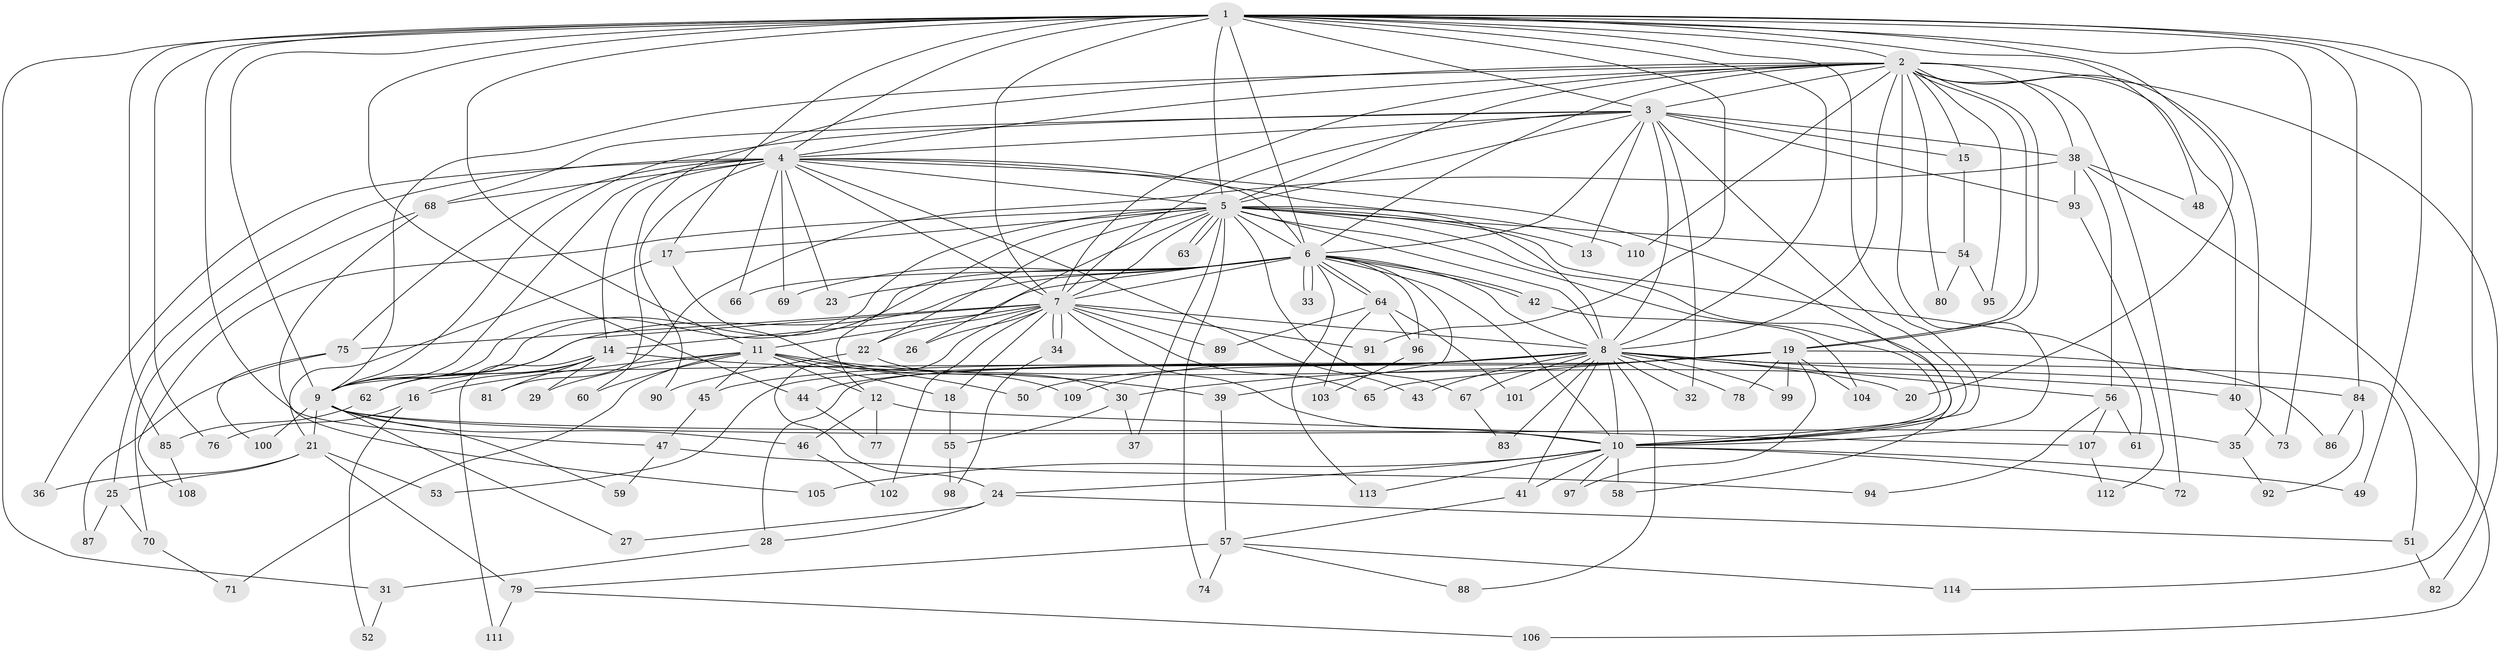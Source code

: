 // Generated by graph-tools (version 1.1) at 2025/25/03/09/25 03:25:44]
// undirected, 114 vertices, 253 edges
graph export_dot {
graph [start="1"]
  node [color=gray90,style=filled];
  1;
  2;
  3;
  4;
  5;
  6;
  7;
  8;
  9;
  10;
  11;
  12;
  13;
  14;
  15;
  16;
  17;
  18;
  19;
  20;
  21;
  22;
  23;
  24;
  25;
  26;
  27;
  28;
  29;
  30;
  31;
  32;
  33;
  34;
  35;
  36;
  37;
  38;
  39;
  40;
  41;
  42;
  43;
  44;
  45;
  46;
  47;
  48;
  49;
  50;
  51;
  52;
  53;
  54;
  55;
  56;
  57;
  58;
  59;
  60;
  61;
  62;
  63;
  64;
  65;
  66;
  67;
  68;
  69;
  70;
  71;
  72;
  73;
  74;
  75;
  76;
  77;
  78;
  79;
  80;
  81;
  82;
  83;
  84;
  85;
  86;
  87;
  88;
  89;
  90;
  91;
  92;
  93;
  94;
  95;
  96;
  97;
  98;
  99;
  100;
  101;
  102;
  103;
  104;
  105;
  106;
  107;
  108;
  109;
  110;
  111;
  112;
  113;
  114;
  1 -- 2;
  1 -- 3;
  1 -- 4;
  1 -- 5;
  1 -- 6;
  1 -- 7;
  1 -- 8;
  1 -- 9;
  1 -- 10;
  1 -- 11;
  1 -- 17;
  1 -- 20;
  1 -- 31;
  1 -- 44;
  1 -- 47;
  1 -- 48;
  1 -- 49;
  1 -- 73;
  1 -- 76;
  1 -- 84;
  1 -- 85;
  1 -- 91;
  1 -- 114;
  2 -- 3;
  2 -- 4;
  2 -- 5;
  2 -- 6;
  2 -- 7;
  2 -- 8;
  2 -- 9;
  2 -- 10;
  2 -- 15;
  2 -- 19;
  2 -- 19;
  2 -- 35;
  2 -- 38;
  2 -- 40;
  2 -- 60;
  2 -- 72;
  2 -- 80;
  2 -- 82;
  2 -- 95;
  2 -- 110;
  3 -- 4;
  3 -- 5;
  3 -- 6;
  3 -- 7;
  3 -- 8;
  3 -- 9;
  3 -- 10;
  3 -- 13;
  3 -- 15;
  3 -- 32;
  3 -- 38;
  3 -- 68;
  3 -- 93;
  4 -- 5;
  4 -- 6;
  4 -- 7;
  4 -- 8;
  4 -- 9;
  4 -- 10;
  4 -- 14;
  4 -- 23;
  4 -- 25;
  4 -- 36;
  4 -- 43;
  4 -- 66;
  4 -- 68;
  4 -- 69;
  4 -- 75;
  4 -- 90;
  5 -- 6;
  5 -- 7;
  5 -- 8;
  5 -- 9;
  5 -- 10;
  5 -- 12;
  5 -- 13;
  5 -- 17;
  5 -- 22;
  5 -- 26;
  5 -- 37;
  5 -- 54;
  5 -- 58;
  5 -- 61;
  5 -- 63;
  5 -- 63;
  5 -- 67;
  5 -- 74;
  5 -- 108;
  5 -- 110;
  6 -- 7;
  6 -- 8;
  6 -- 9;
  6 -- 10;
  6 -- 11;
  6 -- 23;
  6 -- 33;
  6 -- 33;
  6 -- 39;
  6 -- 42;
  6 -- 42;
  6 -- 62;
  6 -- 64;
  6 -- 64;
  6 -- 66;
  6 -- 69;
  6 -- 96;
  6 -- 113;
  7 -- 8;
  7 -- 9;
  7 -- 10;
  7 -- 14;
  7 -- 18;
  7 -- 22;
  7 -- 24;
  7 -- 26;
  7 -- 34;
  7 -- 34;
  7 -- 65;
  7 -- 75;
  7 -- 89;
  7 -- 91;
  7 -- 102;
  8 -- 9;
  8 -- 10;
  8 -- 20;
  8 -- 32;
  8 -- 41;
  8 -- 43;
  8 -- 44;
  8 -- 45;
  8 -- 51;
  8 -- 53;
  8 -- 56;
  8 -- 67;
  8 -- 78;
  8 -- 83;
  8 -- 84;
  8 -- 88;
  8 -- 99;
  8 -- 101;
  8 -- 109;
  9 -- 10;
  9 -- 21;
  9 -- 27;
  9 -- 35;
  9 -- 46;
  9 -- 59;
  9 -- 100;
  10 -- 24;
  10 -- 41;
  10 -- 49;
  10 -- 58;
  10 -- 72;
  10 -- 97;
  10 -- 105;
  10 -- 113;
  11 -- 12;
  11 -- 16;
  11 -- 18;
  11 -- 29;
  11 -- 39;
  11 -- 45;
  11 -- 50;
  11 -- 60;
  11 -- 71;
  12 -- 46;
  12 -- 77;
  12 -- 107;
  14 -- 16;
  14 -- 29;
  14 -- 40;
  14 -- 62;
  14 -- 81;
  14 -- 111;
  15 -- 54;
  16 -- 52;
  16 -- 76;
  17 -- 21;
  17 -- 109;
  18 -- 55;
  19 -- 28;
  19 -- 30;
  19 -- 50;
  19 -- 65;
  19 -- 78;
  19 -- 86;
  19 -- 97;
  19 -- 99;
  19 -- 104;
  21 -- 25;
  21 -- 36;
  21 -- 53;
  21 -- 79;
  22 -- 30;
  22 -- 90;
  24 -- 27;
  24 -- 28;
  24 -- 51;
  25 -- 70;
  25 -- 87;
  28 -- 31;
  30 -- 37;
  30 -- 55;
  31 -- 52;
  34 -- 98;
  35 -- 92;
  38 -- 48;
  38 -- 56;
  38 -- 81;
  38 -- 93;
  38 -- 106;
  39 -- 57;
  40 -- 73;
  41 -- 57;
  42 -- 104;
  44 -- 77;
  45 -- 47;
  46 -- 102;
  47 -- 59;
  47 -- 94;
  51 -- 82;
  54 -- 80;
  54 -- 95;
  55 -- 98;
  56 -- 61;
  56 -- 94;
  56 -- 107;
  57 -- 74;
  57 -- 79;
  57 -- 88;
  57 -- 114;
  62 -- 85;
  64 -- 89;
  64 -- 96;
  64 -- 101;
  64 -- 103;
  67 -- 83;
  68 -- 70;
  68 -- 105;
  70 -- 71;
  75 -- 87;
  75 -- 100;
  79 -- 106;
  79 -- 111;
  84 -- 86;
  84 -- 92;
  85 -- 108;
  93 -- 112;
  96 -- 103;
  107 -- 112;
}
